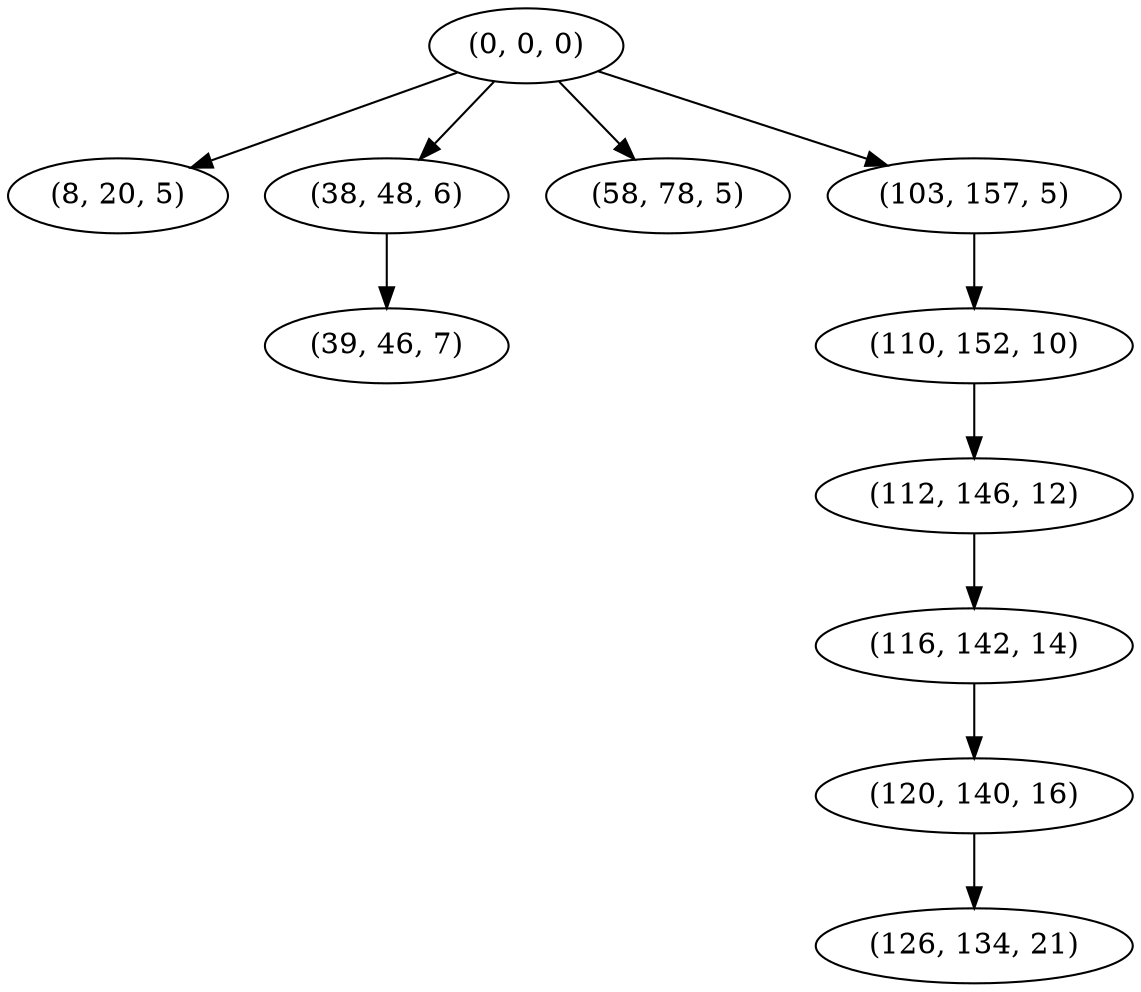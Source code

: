 digraph tree {
    "(0, 0, 0)";
    "(8, 20, 5)";
    "(38, 48, 6)";
    "(39, 46, 7)";
    "(58, 78, 5)";
    "(103, 157, 5)";
    "(110, 152, 10)";
    "(112, 146, 12)";
    "(116, 142, 14)";
    "(120, 140, 16)";
    "(126, 134, 21)";
    "(0, 0, 0)" -> "(8, 20, 5)";
    "(0, 0, 0)" -> "(38, 48, 6)";
    "(0, 0, 0)" -> "(58, 78, 5)";
    "(0, 0, 0)" -> "(103, 157, 5)";
    "(38, 48, 6)" -> "(39, 46, 7)";
    "(103, 157, 5)" -> "(110, 152, 10)";
    "(110, 152, 10)" -> "(112, 146, 12)";
    "(112, 146, 12)" -> "(116, 142, 14)";
    "(116, 142, 14)" -> "(120, 140, 16)";
    "(120, 140, 16)" -> "(126, 134, 21)";
}
